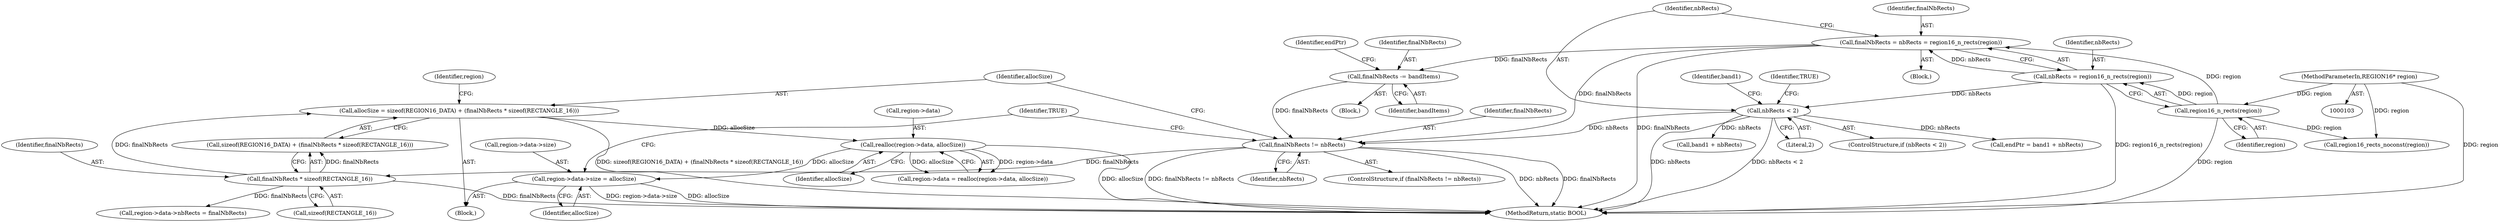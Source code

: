 digraph "0_FreeRDP_fc80ab45621bd966f70594c0b7393ec005a94007_1@pointer" {
"1000257" [label="(Call,region->data->size = allocSize)"];
"1000231" [label="(Call,realloc(region->data, allocSize))"];
"1000218" [label="(Call,allocSize = sizeof(REGION16_DATA) + (finalNbRects * sizeof(RECTANGLE_16)))"];
"1000223" [label="(Call,finalNbRects * sizeof(RECTANGLE_16))"];
"1000213" [label="(Call,finalNbRects != nbRects)"];
"1000200" [label="(Call,finalNbRects -= bandItems)"];
"1000115" [label="(Call,finalNbRects = nbRects = region16_n_rects(region))"];
"1000117" [label="(Call,nbRects = region16_n_rects(region))"];
"1000119" [label="(Call,region16_n_rects(region))"];
"1000104" [label="(MethodParameterIn,REGION16* region)"];
"1000122" [label="(Call,nbRects < 2)"];
"1000122" [label="(Call,nbRects < 2)"];
"1000117" [label="(Call,nbRects = region16_n_rects(region))"];
"1000116" [label="(Identifier,finalNbRects)"];
"1000263" [label="(Identifier,allocSize)"];
"1000118" [label="(Identifier,nbRects)"];
"1000266" [label="(MethodReturn,static BOOL)"];
"1000105" [label="(Block,)"];
"1000119" [label="(Call,region16_n_rects(region))"];
"1000128" [label="(Identifier,band1)"];
"1000216" [label="(Block,)"];
"1000231" [label="(Call,realloc(region->data, allocSize))"];
"1000133" [label="(Call,band1 + nbRects)"];
"1000235" [label="(Identifier,allocSize)"];
"1000121" [label="(ControlStructure,if (nbRects < 2))"];
"1000120" [label="(Identifier,region)"];
"1000131" [label="(Call,endPtr = band1 + nbRects)"];
"1000213" [label="(Call,finalNbRects != nbRects)"];
"1000258" [label="(Call,region->data->size)"];
"1000215" [label="(Identifier,nbRects)"];
"1000204" [label="(Identifier,endPtr)"];
"1000212" [label="(ControlStructure,if (finalNbRects != nbRects))"];
"1000257" [label="(Call,region->data->size = allocSize)"];
"1000229" [label="(Identifier,region)"];
"1000225" [label="(Call,sizeof(RECTANGLE_16))"];
"1000200" [label="(Call,finalNbRects -= bandItems)"];
"1000223" [label="(Call,finalNbRects * sizeof(RECTANGLE_16))"];
"1000220" [label="(Call,sizeof(REGION16_DATA) + (finalNbRects * sizeof(RECTANGLE_16)))"];
"1000104" [label="(MethodParameterIn,REGION16* region)"];
"1000250" [label="(Call,region->data->nbRects = finalNbRects)"];
"1000265" [label="(Identifier,TRUE)"];
"1000126" [label="(Identifier,TRUE)"];
"1000123" [label="(Identifier,nbRects)"];
"1000232" [label="(Call,region->data)"];
"1000115" [label="(Call,finalNbRects = nbRects = region16_n_rects(region))"];
"1000124" [label="(Literal,2)"];
"1000129" [label="(Call,region16_rects_noconst(region))"];
"1000202" [label="(Identifier,bandItems)"];
"1000219" [label="(Identifier,allocSize)"];
"1000224" [label="(Identifier,finalNbRects)"];
"1000201" [label="(Identifier,finalNbRects)"];
"1000163" [label="(Block,)"];
"1000218" [label="(Call,allocSize = sizeof(REGION16_DATA) + (finalNbRects * sizeof(RECTANGLE_16)))"];
"1000214" [label="(Identifier,finalNbRects)"];
"1000227" [label="(Call,region->data = realloc(region->data, allocSize))"];
"1000257" -> "1000216"  [label="AST: "];
"1000257" -> "1000263"  [label="CFG: "];
"1000258" -> "1000257"  [label="AST: "];
"1000263" -> "1000257"  [label="AST: "];
"1000265" -> "1000257"  [label="CFG: "];
"1000257" -> "1000266"  [label="DDG: allocSize"];
"1000257" -> "1000266"  [label="DDG: region->data->size"];
"1000231" -> "1000257"  [label="DDG: allocSize"];
"1000231" -> "1000227"  [label="AST: "];
"1000231" -> "1000235"  [label="CFG: "];
"1000232" -> "1000231"  [label="AST: "];
"1000235" -> "1000231"  [label="AST: "];
"1000227" -> "1000231"  [label="CFG: "];
"1000231" -> "1000266"  [label="DDG: allocSize"];
"1000231" -> "1000227"  [label="DDG: region->data"];
"1000231" -> "1000227"  [label="DDG: allocSize"];
"1000218" -> "1000231"  [label="DDG: allocSize"];
"1000218" -> "1000216"  [label="AST: "];
"1000218" -> "1000220"  [label="CFG: "];
"1000219" -> "1000218"  [label="AST: "];
"1000220" -> "1000218"  [label="AST: "];
"1000229" -> "1000218"  [label="CFG: "];
"1000218" -> "1000266"  [label="DDG: sizeof(REGION16_DATA) + (finalNbRects * sizeof(RECTANGLE_16))"];
"1000223" -> "1000218"  [label="DDG: finalNbRects"];
"1000223" -> "1000220"  [label="AST: "];
"1000223" -> "1000225"  [label="CFG: "];
"1000224" -> "1000223"  [label="AST: "];
"1000225" -> "1000223"  [label="AST: "];
"1000220" -> "1000223"  [label="CFG: "];
"1000223" -> "1000266"  [label="DDG: finalNbRects"];
"1000223" -> "1000220"  [label="DDG: finalNbRects"];
"1000213" -> "1000223"  [label="DDG: finalNbRects"];
"1000223" -> "1000250"  [label="DDG: finalNbRects"];
"1000213" -> "1000212"  [label="AST: "];
"1000213" -> "1000215"  [label="CFG: "];
"1000214" -> "1000213"  [label="AST: "];
"1000215" -> "1000213"  [label="AST: "];
"1000219" -> "1000213"  [label="CFG: "];
"1000265" -> "1000213"  [label="CFG: "];
"1000213" -> "1000266"  [label="DDG: finalNbRects"];
"1000213" -> "1000266"  [label="DDG: finalNbRects != nbRects"];
"1000213" -> "1000266"  [label="DDG: nbRects"];
"1000200" -> "1000213"  [label="DDG: finalNbRects"];
"1000115" -> "1000213"  [label="DDG: finalNbRects"];
"1000122" -> "1000213"  [label="DDG: nbRects"];
"1000200" -> "1000163"  [label="AST: "];
"1000200" -> "1000202"  [label="CFG: "];
"1000201" -> "1000200"  [label="AST: "];
"1000202" -> "1000200"  [label="AST: "];
"1000204" -> "1000200"  [label="CFG: "];
"1000115" -> "1000200"  [label="DDG: finalNbRects"];
"1000115" -> "1000105"  [label="AST: "];
"1000115" -> "1000117"  [label="CFG: "];
"1000116" -> "1000115"  [label="AST: "];
"1000117" -> "1000115"  [label="AST: "];
"1000123" -> "1000115"  [label="CFG: "];
"1000115" -> "1000266"  [label="DDG: finalNbRects"];
"1000117" -> "1000115"  [label="DDG: nbRects"];
"1000119" -> "1000115"  [label="DDG: region"];
"1000117" -> "1000119"  [label="CFG: "];
"1000118" -> "1000117"  [label="AST: "];
"1000119" -> "1000117"  [label="AST: "];
"1000117" -> "1000266"  [label="DDG: region16_n_rects(region)"];
"1000119" -> "1000117"  [label="DDG: region"];
"1000117" -> "1000122"  [label="DDG: nbRects"];
"1000119" -> "1000120"  [label="CFG: "];
"1000120" -> "1000119"  [label="AST: "];
"1000119" -> "1000266"  [label="DDG: region"];
"1000104" -> "1000119"  [label="DDG: region"];
"1000119" -> "1000129"  [label="DDG: region"];
"1000104" -> "1000103"  [label="AST: "];
"1000104" -> "1000266"  [label="DDG: region"];
"1000104" -> "1000129"  [label="DDG: region"];
"1000122" -> "1000121"  [label="AST: "];
"1000122" -> "1000124"  [label="CFG: "];
"1000123" -> "1000122"  [label="AST: "];
"1000124" -> "1000122"  [label="AST: "];
"1000126" -> "1000122"  [label="CFG: "];
"1000128" -> "1000122"  [label="CFG: "];
"1000122" -> "1000266"  [label="DDG: nbRects"];
"1000122" -> "1000266"  [label="DDG: nbRects < 2"];
"1000122" -> "1000131"  [label="DDG: nbRects"];
"1000122" -> "1000133"  [label="DDG: nbRects"];
}
